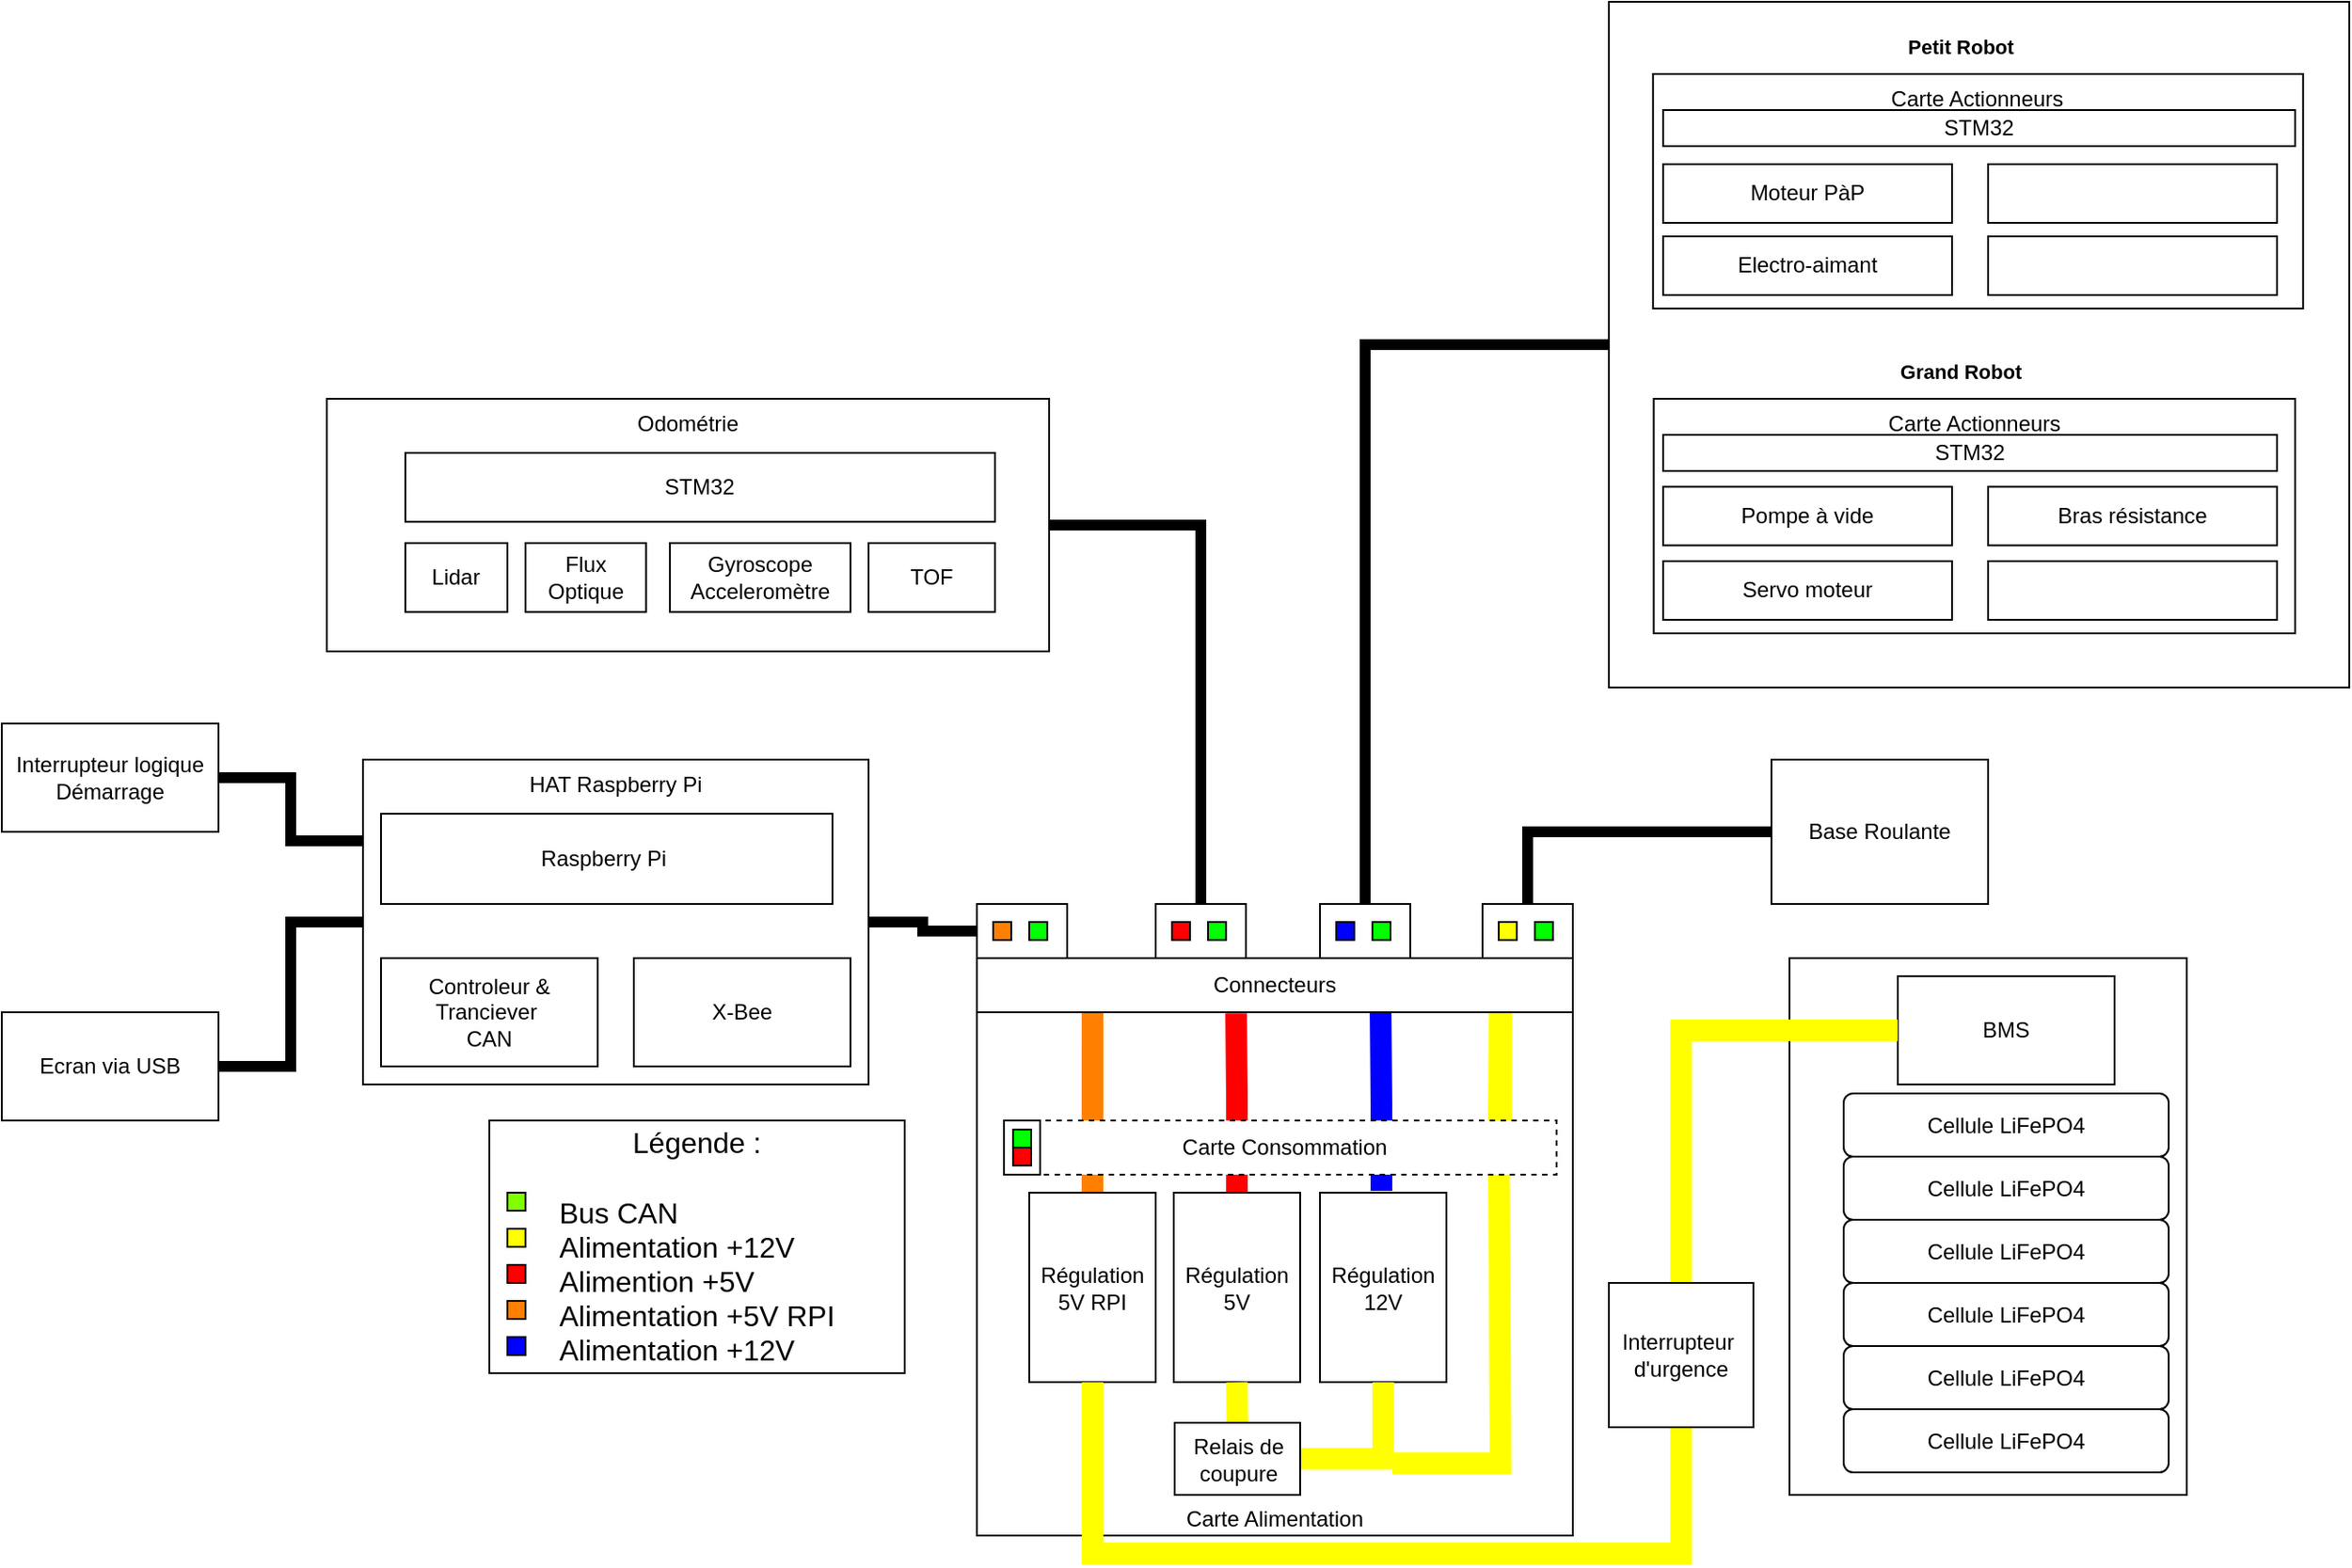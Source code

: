 <mxfile version="16.5.1" type="device"><diagram id="JpveLo8PaYovJ9PGyjTf" name="Page-1"><mxGraphModel dx="393" dy="1458" grid="1" gridSize="10" guides="1" tooltips="1" connect="1" arrows="1" fold="1" page="1" pageScale="1" pageWidth="827" pageHeight="1169" math="0" shadow="0"><root><mxCell id="0"/><mxCell id="1" parent="0"/><mxCell id="3YLXrminuR1KJF2vnNBZ-17" value="" style="rounded=0;whiteSpace=wrap;html=1;fontFamily=Helvetica;fontSize=11;fontColor=default;" parent="1" vertex="1"><mxGeometry x="1270" y="-180" width="410" height="380" as="geometry"/></mxCell><mxCell id="44TB2KRQQcfzeu8KFtdc-42" value="Carte Alimentation" style="rounded=0;whiteSpace=wrap;html=1;verticalAlign=bottom;" parent="1" vertex="1"><mxGeometry x="920" y="380" width="330" height="290" as="geometry"/></mxCell><mxCell id="-E3k1kJGh9sHyTYKa1nS-39" style="edgeStyle=orthogonalEdgeStyle;rounded=0;jumpSize=6;orthogonalLoop=1;jettySize=auto;html=1;exitX=1;exitY=0.5;exitDx=0;exitDy=0;endArrow=none;endFill=0;targetPerimeterSpacing=0;strokeColor=#000000;strokeWidth=6;entryX=0;entryY=0.5;entryDx=0;entryDy=0;" parent="1" source="44TB2KRQQcfzeu8KFtdc-1" target="-E3k1kJGh9sHyTYKa1nS-5" edge="1"><mxGeometry relative="1" as="geometry"><mxPoint x="890" y="280" as="targetPoint"/></mxGeometry></mxCell><mxCell id="7BKwCYo5F2u6xzoC-rP1-3" style="edgeStyle=orthogonalEdgeStyle;rounded=0;orthogonalLoop=1;jettySize=auto;html=1;entryX=0.435;entryY=1.021;entryDx=0;entryDy=0;entryPerimeter=0;fontColor=#000000;endArrow=none;endFill=0;strokeColor=#0000FF;strokeWidth=12;" parent="1" edge="1"><mxGeometry relative="1" as="geometry"><mxPoint x="1143.55" y="380" as="targetPoint"/><mxPoint x="1144" y="479" as="sourcePoint"/><Array as="points"><mxPoint x="1144" y="430"/></Array></mxGeometry></mxCell><mxCell id="-E3k1kJGh9sHyTYKa1nS-47" style="edgeStyle=orthogonalEdgeStyle;rounded=0;jumpSize=6;orthogonalLoop=1;jettySize=auto;html=1;exitX=0;exitY=0.5;exitDx=0;exitDy=0;entryX=0.5;entryY=0;entryDx=0;entryDy=0;endArrow=none;endFill=0;targetPerimeterSpacing=0;strokeColor=#000000;strokeWidth=6;" parent="1" source="44TB2KRQQcfzeu8KFtdc-5" target="-E3k1kJGh9sHyTYKa1nS-44" edge="1"><mxGeometry relative="1" as="geometry"/></mxCell><mxCell id="44TB2KRQQcfzeu8KFtdc-5" value="Base Roulante" style="rounded=0;whiteSpace=wrap;html=1;" parent="1" vertex="1"><mxGeometry x="1360" y="240" width="120" height="80" as="geometry"/></mxCell><mxCell id="44TB2KRQQcfzeu8KFtdc-20" value="" style="group" parent="1" vertex="1" connectable="0"><mxGeometry x="1360" y="350" width="250" height="297.5" as="geometry"/></mxCell><mxCell id="44TB2KRQQcfzeu8KFtdc-15" value="" style="rounded=0;whiteSpace=wrap;html=1;" parent="44TB2KRQQcfzeu8KFtdc-20" vertex="1"><mxGeometry x="10" width="220" height="297.5" as="geometry"/></mxCell><mxCell id="44TB2KRQQcfzeu8KFtdc-19" value="" style="group" parent="44TB2KRQQcfzeu8KFtdc-20" vertex="1" connectable="0"><mxGeometry x="40" y="75" width="200" height="222.5" as="geometry"/></mxCell><mxCell id="44TB2KRQQcfzeu8KFtdc-9" value="Cellule LiFePO4" style="rounded=1;whiteSpace=wrap;html=1;" parent="44TB2KRQQcfzeu8KFtdc-19" vertex="1"><mxGeometry y="140" width="180" height="35" as="geometry"/></mxCell><mxCell id="44TB2KRQQcfzeu8KFtdc-12" value="Cellule LiFePO4" style="rounded=1;whiteSpace=wrap;html=1;" parent="44TB2KRQQcfzeu8KFtdc-19" vertex="1"><mxGeometry y="105" width="180" height="35" as="geometry"/></mxCell><mxCell id="44TB2KRQQcfzeu8KFtdc-11" value="Cellule LiFePO4" style="rounded=1;whiteSpace=wrap;html=1;" parent="44TB2KRQQcfzeu8KFtdc-19" vertex="1"><mxGeometry y="70" width="180" height="35" as="geometry"/></mxCell><mxCell id="44TB2KRQQcfzeu8KFtdc-8" value="Cellule LiFePO4" style="rounded=1;whiteSpace=wrap;html=1;" parent="44TB2KRQQcfzeu8KFtdc-19" vertex="1"><mxGeometry y="175" width="180" height="35" as="geometry"/></mxCell><mxCell id="44TB2KRQQcfzeu8KFtdc-10" value="Cellule LiFePO4" style="rounded=1;whiteSpace=wrap;html=1;" parent="44TB2KRQQcfzeu8KFtdc-19" vertex="1"><mxGeometry y="35" width="180" height="35" as="geometry"/></mxCell><mxCell id="44TB2KRQQcfzeu8KFtdc-2" value="Cellule LiFePO4" style="rounded=1;whiteSpace=wrap;html=1;" parent="44TB2KRQQcfzeu8KFtdc-19" vertex="1"><mxGeometry width="180" height="35" as="geometry"/></mxCell><mxCell id="44TB2KRQQcfzeu8KFtdc-3" value="BMS" style="rounded=0;whiteSpace=wrap;html=1;" parent="44TB2KRQQcfzeu8KFtdc-20" vertex="1"><mxGeometry x="70" y="10" width="120" height="60" as="geometry"/></mxCell><mxCell id="44TB2KRQQcfzeu8KFtdc-40" style="edgeStyle=orthogonalEdgeStyle;rounded=0;orthogonalLoop=1;jettySize=auto;html=1;exitX=0.5;exitY=0;exitDx=0;exitDy=0;entryX=0.435;entryY=1.021;entryDx=0;entryDy=0;entryPerimeter=0;fontColor=#000000;endArrow=none;endFill=0;strokeColor=#FF0000;strokeWidth=12;" parent="1" source="44TB2KRQQcfzeu8KFtdc-25" target="-E3k1kJGh9sHyTYKa1nS-4" edge="1"><mxGeometry relative="1" as="geometry"><mxPoint x="1063.92" y="451.76" as="targetPoint"/></mxGeometry></mxCell><mxCell id="44TB2KRQQcfzeu8KFtdc-25" value="Régulation 5V" style="whiteSpace=wrap;html=1;rounded=0;" parent="1" vertex="1"><mxGeometry x="1029" y="480" width="70" height="105" as="geometry"/></mxCell><mxCell id="44TB2KRQQcfzeu8KFtdc-39" style="edgeStyle=orthogonalEdgeStyle;rounded=0;orthogonalLoop=1;jettySize=auto;html=1;exitX=0.5;exitY=0;exitDx=0;exitDy=0;fontColor=#000000;endArrow=none;endFill=0;strokeColor=#FF8000;strokeWidth=12;entryX=0.194;entryY=0.982;entryDx=0;entryDy=0;entryPerimeter=0;" parent="1" source="44TB2KRQQcfzeu8KFtdc-26" target="-E3k1kJGh9sHyTYKa1nS-4" edge="1"><mxGeometry relative="1" as="geometry"><mxPoint x="984" y="410" as="targetPoint"/><Array as="points"/></mxGeometry></mxCell><mxCell id="44TB2KRQQcfzeu8KFtdc-26" value="Régulation 5V RPI" style="whiteSpace=wrap;html=1;rounded=0;" parent="1" vertex="1"><mxGeometry x="949" y="480" width="70" height="105" as="geometry"/></mxCell><mxCell id="44TB2KRQQcfzeu8KFtdc-41" style="edgeStyle=orthogonalEdgeStyle;rounded=0;orthogonalLoop=1;jettySize=auto;html=1;fontColor=#000000;endArrow=none;endFill=0;strokeColor=#FFFF00;strokeWidth=12;" parent="1" edge="1" source="44TB2KRQQcfzeu8KFtdc-42"><mxGeometry relative="1" as="geometry"><mxPoint x="1209" y="451" as="targetPoint"/><Array as="points"/><mxPoint x="1209" y="530" as="sourcePoint"/></mxGeometry></mxCell><mxCell id="44TB2KRQQcfzeu8KFtdc-46" value="" style="group" parent="1" vertex="1" connectable="0"><mxGeometry x="560" y="40" width="400" height="140" as="geometry"/></mxCell><mxCell id="44TB2KRQQcfzeu8KFtdc-43" value="Odométrie" style="whiteSpace=wrap;html=1;rounded=0;verticalAlign=top;" parent="44TB2KRQQcfzeu8KFtdc-46" vertex="1"><mxGeometry width="400" height="140" as="geometry"/></mxCell><mxCell id="44TB2KRQQcfzeu8KFtdc-45" value="STM32" style="whiteSpace=wrap;html=1;" parent="44TB2KRQQcfzeu8KFtdc-46" vertex="1"><mxGeometry x="43.48" y="30" width="326.52" height="38.18" as="geometry"/></mxCell><mxCell id="44TB2KRQQcfzeu8KFtdc-7" value="Lidar" style="whiteSpace=wrap;html=1;" parent="44TB2KRQQcfzeu8KFtdc-46" vertex="1"><mxGeometry x="43.47" y="80" width="56.53" height="38.18" as="geometry"/></mxCell><mxCell id="sxm1cGQrSlPdfJ-QPMVX-22" value="Flux&lt;br&gt;Optique" style="whiteSpace=wrap;html=1;" parent="44TB2KRQQcfzeu8KFtdc-46" vertex="1"><mxGeometry x="110" y="80" width="66.78" height="38.18" as="geometry"/></mxCell><mxCell id="sxm1cGQrSlPdfJ-QPMVX-23" value="Gyroscope&lt;br&gt;Acceleromètre" style="whiteSpace=wrap;html=1;" parent="44TB2KRQQcfzeu8KFtdc-46" vertex="1"><mxGeometry x="190" y="80" width="100" height="38.18" as="geometry"/></mxCell><mxCell id="3YLXrminuR1KJF2vnNBZ-18" value="TOF" style="whiteSpace=wrap;html=1;" parent="44TB2KRQQcfzeu8KFtdc-46" vertex="1"><mxGeometry x="300" y="80" width="70" height="38.18" as="geometry"/></mxCell><mxCell id="44TB2KRQQcfzeu8KFtdc-59" style="edgeStyle=orthogonalEdgeStyle;rounded=0;orthogonalLoop=1;jettySize=auto;html=1;exitX=0;exitY=0.5;exitDx=0;exitDy=0;fontColor=#000000;endArrow=none;endFill=0;strokeColor=#FFFF00;strokeWidth=12;" parent="1" source="44TB2KRQQcfzeu8KFtdc-3" target="sxm1cGQrSlPdfJ-QPMVX-1" edge="1"><mxGeometry relative="1" as="geometry"><mxPoint x="1210" y="540" as="targetPoint"/><Array as="points"><mxPoint x="1310" y="390"/></Array></mxGeometry></mxCell><mxCell id="-E3k1kJGh9sHyTYKa1nS-3" style="edgeStyle=orthogonalEdgeStyle;rounded=0;orthogonalLoop=1;jettySize=auto;html=1;exitX=0.898;exitY=0.044;exitDx=0;exitDy=0;fontColor=#000000;endArrow=none;endFill=0;strokeColor=#FFFF00;strokeWidth=12;entryX=0.88;entryY=1.003;entryDx=0;entryDy=0;entryPerimeter=0;exitPerimeter=0;" parent="1" source="44TB2KRQQcfzeu8KFtdc-4" target="-E3k1kJGh9sHyTYKa1nS-4" edge="1"><mxGeometry relative="1" as="geometry"><mxPoint x="1210.0" y="420" as="sourcePoint"/><mxPoint x="1210" y="390" as="targetPoint"/></mxGeometry></mxCell><mxCell id="-E3k1kJGh9sHyTYKa1nS-4" value="Connecteurs" style="whiteSpace=wrap;html=1;" parent="1" vertex="1"><mxGeometry x="920" y="350" width="330" height="30" as="geometry"/></mxCell><mxCell id="-E3k1kJGh9sHyTYKa1nS-9" value="" style="group;fillColor=none;" parent="1" vertex="1" connectable="0"><mxGeometry x="920" y="320" width="50" height="30" as="geometry"/></mxCell><mxCell id="-E3k1kJGh9sHyTYKa1nS-5" value="" style="rounded=0;whiteSpace=wrap;html=1;" parent="-E3k1kJGh9sHyTYKa1nS-9" vertex="1"><mxGeometry width="50" height="30" as="geometry"/></mxCell><mxCell id="-E3k1kJGh9sHyTYKa1nS-7" value="" style="rounded=0;whiteSpace=wrap;html=1;fillColor=#00FF00;" parent="-E3k1kJGh9sHyTYKa1nS-9" vertex="1"><mxGeometry x="29" y="10" width="10" height="10" as="geometry"/></mxCell><mxCell id="-E3k1kJGh9sHyTYKa1nS-8" value="" style="rounded=0;whiteSpace=wrap;html=1;fillColor=#FF8000;" parent="-E3k1kJGh9sHyTYKa1nS-9" vertex="1"><mxGeometry x="9" y="10" width="10" height="10" as="geometry"/></mxCell><mxCell id="-E3k1kJGh9sHyTYKa1nS-10" value="" style="group;fillColor=none;" parent="1" vertex="1" connectable="0"><mxGeometry x="1019" y="320" width="50" height="30" as="geometry"/></mxCell><mxCell id="-E3k1kJGh9sHyTYKa1nS-11" value="" style="rounded=0;whiteSpace=wrap;html=1;" parent="-E3k1kJGh9sHyTYKa1nS-10" vertex="1"><mxGeometry width="50" height="30" as="geometry"/></mxCell><mxCell id="-E3k1kJGh9sHyTYKa1nS-12" value="" style="rounded=0;whiteSpace=wrap;html=1;fillColor=#00FF00;" parent="-E3k1kJGh9sHyTYKa1nS-10" vertex="1"><mxGeometry x="29" y="10" width="10" height="10" as="geometry"/></mxCell><mxCell id="-E3k1kJGh9sHyTYKa1nS-13" value="" style="rounded=0;whiteSpace=wrap;html=1;fillColor=#FF0000;" parent="-E3k1kJGh9sHyTYKa1nS-10" vertex="1"><mxGeometry x="9" y="10" width="10" height="10" as="geometry"/></mxCell><mxCell id="-E3k1kJGh9sHyTYKa1nS-40" style="edgeStyle=orthogonalEdgeStyle;rounded=0;jumpSize=6;orthogonalLoop=1;jettySize=auto;html=1;exitX=1;exitY=0.5;exitDx=0;exitDy=0;entryX=0.5;entryY=0;entryDx=0;entryDy=0;endArrow=none;endFill=0;targetPerimeterSpacing=0;strokeColor=#000000;strokeWidth=6;" parent="1" source="44TB2KRQQcfzeu8KFtdc-43" target="-E3k1kJGh9sHyTYKa1nS-11" edge="1"><mxGeometry relative="1" as="geometry"/></mxCell><mxCell id="-E3k1kJGh9sHyTYKa1nS-43" value="" style="group;fillColor=none;" parent="1" vertex="1" connectable="0"><mxGeometry x="1200" y="320" width="50" height="30" as="geometry"/></mxCell><mxCell id="-E3k1kJGh9sHyTYKa1nS-44" value="" style="rounded=0;whiteSpace=wrap;html=1;" parent="-E3k1kJGh9sHyTYKa1nS-43" vertex="1"><mxGeometry width="50" height="30" as="geometry"/></mxCell><mxCell id="-E3k1kJGh9sHyTYKa1nS-45" value="" style="rounded=0;whiteSpace=wrap;html=1;fillColor=#00FF00;" parent="-E3k1kJGh9sHyTYKa1nS-43" vertex="1"><mxGeometry x="29" y="10" width="10" height="10" as="geometry"/></mxCell><mxCell id="-E3k1kJGh9sHyTYKa1nS-46" value="" style="rounded=0;whiteSpace=wrap;html=1;fillColor=#FFFF00;" parent="-E3k1kJGh9sHyTYKa1nS-43" vertex="1"><mxGeometry x="9" y="10" width="10" height="10" as="geometry"/></mxCell><mxCell id="-E3k1kJGh9sHyTYKa1nS-48" style="edgeStyle=orthogonalEdgeStyle;rounded=0;jumpSize=6;orthogonalLoop=1;jettySize=auto;html=1;exitX=0;exitY=0.5;exitDx=0;exitDy=0;endArrow=none;endFill=0;targetPerimeterSpacing=0;strokeColor=#000000;strokeWidth=6;entryX=0.5;entryY=0;entryDx=0;entryDy=0;" parent="1" source="3YLXrminuR1KJF2vnNBZ-17" target="7BKwCYo5F2u6xzoC-rP1-7" edge="1"><mxGeometry relative="1" as="geometry"><mxPoint x="1134" y="290" as="targetPoint"/></mxGeometry></mxCell><mxCell id="-E3k1kJGh9sHyTYKa1nS-54" value="" style="group;fontColor=#000000;" parent="1" vertex="1" connectable="0"><mxGeometry x="650" y="440" width="230" height="130" as="geometry"/></mxCell><mxCell id="-E3k1kJGh9sHyTYKa1nS-49" value="&lt;font style=&quot;font-size: 16px&quot;&gt;Légende :&lt;br style=&quot;font-size: 16px&quot;&gt;&lt;br style=&quot;font-size: 16px&quot;&gt;&lt;/font&gt;&lt;div style=&quot;text-align: left ; font-size: 16px&quot;&gt;&lt;span style=&quot;font-size: 16px&quot;&gt;&lt;font style=&quot;font-size: 16px&quot;&gt;Bus CAN&lt;/font&gt;&lt;/span&gt;&lt;/div&gt;&lt;font style=&quot;font-size: 16px&quot;&gt;&lt;div style=&quot;text-align: left ; font-size: 16px&quot;&gt;&lt;span style=&quot;font-size: 16px&quot;&gt;Alimentation +12V&lt;/span&gt;&lt;/div&gt;&lt;div style=&quot;text-align: left ; font-size: 16px&quot;&gt;&lt;span style=&quot;font-size: 16px&quot;&gt;Alimention +5V&lt;/span&gt;&lt;/div&gt;&lt;div style=&quot;text-align: left ; font-size: 16px&quot;&gt;Alimentation +5V RPI&lt;/div&gt;&lt;div style=&quot;text-align: left ; font-size: 16px&quot;&gt;Alimentation +12V&lt;/div&gt;&lt;/font&gt;" style="rounded=0;whiteSpace=wrap;html=1;fontSize=16;" parent="-E3k1kJGh9sHyTYKa1nS-54" vertex="1"><mxGeometry width="230" height="140" as="geometry"/></mxCell><mxCell id="-E3k1kJGh9sHyTYKa1nS-50" value="" style="rounded=0;whiteSpace=wrap;html=1;fillColor=#80FF00;" parent="-E3k1kJGh9sHyTYKa1nS-54" vertex="1"><mxGeometry x="10" y="40" width="10" height="10" as="geometry"/></mxCell><mxCell id="-E3k1kJGh9sHyTYKa1nS-51" value="" style="rounded=0;whiteSpace=wrap;html=1;fillColor=#FFFF00;" parent="-E3k1kJGh9sHyTYKa1nS-54" vertex="1"><mxGeometry x="10" y="60" width="10" height="10" as="geometry"/></mxCell><mxCell id="-E3k1kJGh9sHyTYKa1nS-52" value="" style="rounded=0;whiteSpace=wrap;html=1;fillColor=#FF8000;" parent="-E3k1kJGh9sHyTYKa1nS-54" vertex="1"><mxGeometry x="10" y="100" width="10" height="10" as="geometry"/></mxCell><mxCell id="-E3k1kJGh9sHyTYKa1nS-53" value="" style="rounded=0;whiteSpace=wrap;html=1;fillColor=#FF0000;" parent="-E3k1kJGh9sHyTYKa1nS-54" vertex="1"><mxGeometry x="10" y="80" width="10" height="10" as="geometry"/></mxCell><mxCell id="7BKwCYo5F2u6xzoC-rP1-5" value="" style="rounded=0;whiteSpace=wrap;html=1;fillColor=#0000FF;" parent="-E3k1kJGh9sHyTYKa1nS-54" vertex="1"><mxGeometry x="10" y="120" width="10" height="10" as="geometry"/></mxCell><mxCell id="ejgdBeEjGK2QCuLSDI6G-6" style="edgeStyle=orthogonalEdgeStyle;shape=connector;rounded=0;orthogonalLoop=1;jettySize=auto;html=1;exitX=0.894;exitY=0.961;exitDx=0;exitDy=0;labelBackgroundColor=default;fontFamily=Helvetica;fontSize=11;fontColor=default;endArrow=none;endFill=0;strokeColor=#FFFF00;strokeWidth=12;exitPerimeter=0;" edge="1" parent="1" source="44TB2KRQQcfzeu8KFtdc-4"><mxGeometry relative="1" as="geometry"><mxPoint x="1150" y="630" as="targetPoint"/><Array as="points"><mxPoint x="1209" y="470"/><mxPoint x="1210" y="470"/><mxPoint x="1210" y="630"/></Array></mxGeometry></mxCell><mxCell id="44TB2KRQQcfzeu8KFtdc-4" value="Carte Consommation" style="rounded=0;whiteSpace=wrap;html=1;dashed=1;" parent="1" vertex="1"><mxGeometry x="940" y="440" width="301" height="30" as="geometry"/></mxCell><mxCell id="-E3k1kJGh9sHyTYKa1nS-63" value="" style="group" parent="1" vertex="1" connectable="0"><mxGeometry x="935" y="440" width="20" height="30" as="geometry"/></mxCell><mxCell id="-E3k1kJGh9sHyTYKa1nS-58" value="" style="rounded=0;whiteSpace=wrap;html=1;rotation=-90;" parent="-E3k1kJGh9sHyTYKa1nS-63" vertex="1"><mxGeometry x="-5" y="5" width="30" height="20" as="geometry"/></mxCell><mxCell id="-E3k1kJGh9sHyTYKa1nS-59" value="" style="rounded=0;whiteSpace=wrap;html=1;fillColor=#00FF00;rotation=-90;" parent="-E3k1kJGh9sHyTYKa1nS-63" vertex="1"><mxGeometry x="5" y="5" width="10" height="10" as="geometry"/></mxCell><mxCell id="-E3k1kJGh9sHyTYKa1nS-60" value="" style="rounded=0;whiteSpace=wrap;html=1;fillColor=#FF0000;rotation=-90;" parent="-E3k1kJGh9sHyTYKa1nS-63" vertex="1"><mxGeometry x="5" y="15" width="10" height="10" as="geometry"/></mxCell><mxCell id="7BKwCYo5F2u6xzoC-rP1-2" value="Régulation 12V" style="whiteSpace=wrap;html=1;rounded=0;" parent="1" vertex="1"><mxGeometry x="1110" y="480" width="70" height="105" as="geometry"/></mxCell><mxCell id="7BKwCYo5F2u6xzoC-rP1-6" value="" style="group;fillColor=none;" parent="1" vertex="1" connectable="0"><mxGeometry x="1110" y="320" width="50" height="30" as="geometry"/></mxCell><mxCell id="7BKwCYo5F2u6xzoC-rP1-7" value="" style="rounded=0;whiteSpace=wrap;html=1;" parent="7BKwCYo5F2u6xzoC-rP1-6" vertex="1"><mxGeometry width="50" height="30" as="geometry"/></mxCell><mxCell id="7BKwCYo5F2u6xzoC-rP1-8" value="" style="rounded=0;whiteSpace=wrap;html=1;fillColor=#00FF00;" parent="7BKwCYo5F2u6xzoC-rP1-6" vertex="1"><mxGeometry x="29" y="10" width="10" height="10" as="geometry"/></mxCell><mxCell id="7BKwCYo5F2u6xzoC-rP1-9" value="" style="rounded=0;whiteSpace=wrap;html=1;fillColor=#0000FF;" parent="7BKwCYo5F2u6xzoC-rP1-6" vertex="1"><mxGeometry x="9" y="10" width="10" height="10" as="geometry"/></mxCell><mxCell id="u4MHSRJe8l4s6vNli1uG-5" value="" style="group" parent="1" vertex="1" connectable="0"><mxGeometry x="580" y="240" width="280" height="180" as="geometry"/></mxCell><mxCell id="44TB2KRQQcfzeu8KFtdc-1" value="HAT Raspberry Pi" style="rounded=0;whiteSpace=wrap;html=1;verticalAlign=top;" parent="u4MHSRJe8l4s6vNli1uG-5" vertex="1"><mxGeometry width="280" height="180" as="geometry"/></mxCell><mxCell id="u4MHSRJe8l4s6vNli1uG-1" value="Raspberry Pi&amp;nbsp;" style="rounded=0;whiteSpace=wrap;html=1;" parent="u4MHSRJe8l4s6vNli1uG-5" vertex="1"><mxGeometry x="10" y="30" width="250" height="50" as="geometry"/></mxCell><mxCell id="u4MHSRJe8l4s6vNli1uG-2" value="Controleur &amp;amp; Tranciever&amp;nbsp;&lt;br&gt;CAN" style="rounded=0;whiteSpace=wrap;html=1;" parent="u4MHSRJe8l4s6vNli1uG-5" vertex="1"><mxGeometry x="10" y="110" width="120" height="60" as="geometry"/></mxCell><mxCell id="u4MHSRJe8l4s6vNli1uG-3" value="X-Bee" style="rounded=0;whiteSpace=wrap;html=1;" parent="u4MHSRJe8l4s6vNli1uG-5" vertex="1"><mxGeometry x="150" y="110" width="120" height="60" as="geometry"/></mxCell><mxCell id="sxm1cGQrSlPdfJ-QPMVX-17" style="edgeStyle=orthogonalEdgeStyle;rounded=0;orthogonalLoop=1;jettySize=auto;html=1;exitX=0.5;exitY=1;exitDx=0;exitDy=0;endArrow=none;endFill=0;strokeColor=#FFFF00;strokeWidth=12;entryX=0.5;entryY=1;entryDx=0;entryDy=0;" parent="1" source="sxm1cGQrSlPdfJ-QPMVX-1" edge="1" target="44TB2KRQQcfzeu8KFtdc-26"><mxGeometry relative="1" as="geometry"><mxPoint x="1020" y="620" as="targetPoint"/><Array as="points"><mxPoint x="1310" y="680"/><mxPoint x="984" y="680"/></Array></mxGeometry></mxCell><mxCell id="sxm1cGQrSlPdfJ-QPMVX-1" value="Interrupteur&amp;nbsp;&lt;br&gt;d'urgence" style="whiteSpace=wrap;html=1;aspect=fixed;" parent="1" vertex="1"><mxGeometry x="1270" y="530" width="80" height="80" as="geometry"/></mxCell><mxCell id="sxm1cGQrSlPdfJ-QPMVX-13" style="edgeStyle=orthogonalEdgeStyle;rounded=0;orthogonalLoop=1;jettySize=auto;html=1;exitX=0.5;exitY=0;exitDx=0;exitDy=0;entryX=0.5;entryY=1;entryDx=0;entryDy=0;endArrow=none;endFill=0;strokeWidth=12;strokeColor=#FFFF00;startArrow=none;" parent="1" source="ejgdBeEjGK2QCuLSDI6G-1" target="44TB2KRQQcfzeu8KFtdc-25" edge="1"><mxGeometry relative="1" as="geometry"><mxPoint x="1150.0" y="620" as="sourcePoint"/></mxGeometry></mxCell><mxCell id="sxm1cGQrSlPdfJ-QPMVX-21" style="edgeStyle=orthogonalEdgeStyle;shape=connector;rounded=0;jumpSize=6;orthogonalLoop=1;jettySize=auto;html=1;exitX=1;exitY=0.5;exitDx=0;exitDy=0;entryX=0;entryY=0.25;entryDx=0;entryDy=0;labelBackgroundColor=default;fontFamily=Helvetica;fontSize=11;fontColor=default;endArrow=none;endFill=0;targetPerimeterSpacing=0;strokeColor=#000000;strokeWidth=6;" parent="1" source="sxm1cGQrSlPdfJ-QPMVX-18" target="44TB2KRQQcfzeu8KFtdc-1" edge="1"><mxGeometry relative="1" as="geometry"><Array as="points"><mxPoint x="540" y="250"/><mxPoint x="540" y="285"/></Array></mxGeometry></mxCell><mxCell id="sxm1cGQrSlPdfJ-QPMVX-18" value="Interrupteur logique&lt;br&gt;Démarrage" style="rounded=0;whiteSpace=wrap;html=1;" parent="1" vertex="1"><mxGeometry x="380" y="220" width="120" height="60" as="geometry"/></mxCell><mxCell id="3YLXrminuR1KJF2vnNBZ-8" value="" style="group" parent="1" vertex="1" connectable="0"><mxGeometry x="1280" y="-180" width="374.4" height="180" as="geometry"/></mxCell><mxCell id="44TB2KRQQcfzeu8KFtdc-63" value="" style="group" parent="3YLXrminuR1KJF2vnNBZ-8" vertex="1" connectable="0"><mxGeometry y="40" width="374.4" height="140" as="geometry"/></mxCell><mxCell id="44TB2KRQQcfzeu8KFtdc-60" value="Carte Actionneurs" style="rounded=0;whiteSpace=wrap;html=1;verticalAlign=top;" parent="44TB2KRQQcfzeu8KFtdc-63" vertex="1"><mxGeometry x="14.4" width="360" height="130" as="geometry"/></mxCell><mxCell id="44TB2KRQQcfzeu8KFtdc-61" value="STM32" style="whiteSpace=wrap;html=1;rounded=0;verticalAlign=middle;labelBackgroundColor=default;" parent="44TB2KRQQcfzeu8KFtdc-63" vertex="1"><mxGeometry x="20" y="20" width="350" height="20" as="geometry"/></mxCell><mxCell id="3YLXrminuR1KJF2vnNBZ-12" value="Moteur PàP" style="whiteSpace=wrap;html=1;rounded=0;verticalAlign=middle;labelBackgroundColor=default;" parent="44TB2KRQQcfzeu8KFtdc-63" vertex="1"><mxGeometry x="20" y="50" width="160" height="32.5" as="geometry"/></mxCell><mxCell id="3YLXrminuR1KJF2vnNBZ-13" value="Electro-aimant" style="whiteSpace=wrap;html=1;rounded=0;verticalAlign=middle;labelBackgroundColor=default;" parent="44TB2KRQQcfzeu8KFtdc-63" vertex="1"><mxGeometry x="20" y="90" width="160" height="32.5" as="geometry"/></mxCell><mxCell id="3YLXrminuR1KJF2vnNBZ-14" value="" style="whiteSpace=wrap;html=1;rounded=0;verticalAlign=middle;labelBackgroundColor=default;" parent="44TB2KRQQcfzeu8KFtdc-63" vertex="1"><mxGeometry x="200" y="50" width="160" height="32.5" as="geometry"/></mxCell><mxCell id="3YLXrminuR1KJF2vnNBZ-15" value="" style="whiteSpace=wrap;html=1;rounded=0;verticalAlign=middle;labelBackgroundColor=default;" parent="44TB2KRQQcfzeu8KFtdc-63" vertex="1"><mxGeometry x="200" y="90" width="160" height="32.5" as="geometry"/></mxCell><mxCell id="3YLXrminuR1KJF2vnNBZ-6" value="&lt;b&gt;Petit Robot&lt;/b&gt;" style="text;html=1;strokeColor=none;fillColor=none;align=center;verticalAlign=middle;whiteSpace=wrap;rounded=0;fontFamily=Helvetica;fontSize=11;fontColor=default;" parent="3YLXrminuR1KJF2vnNBZ-8" vertex="1"><mxGeometry x="140" y="10" width="90" height="30" as="geometry"/></mxCell><mxCell id="3YLXrminuR1KJF2vnNBZ-9" value="" style="group" parent="1" vertex="1" connectable="0"><mxGeometry x="1280" y="10" width="370" height="160" as="geometry"/></mxCell><mxCell id="3YLXrminuR1KJF2vnNBZ-1" value="" style="group" parent="3YLXrminuR1KJF2vnNBZ-9" vertex="1" connectable="0"><mxGeometry y="30" width="370" height="130" as="geometry"/></mxCell><mxCell id="3YLXrminuR1KJF2vnNBZ-2" value="Carte Actionneurs" style="rounded=0;whiteSpace=wrap;html=1;verticalAlign=top;" parent="3YLXrminuR1KJF2vnNBZ-1" vertex="1"><mxGeometry x="14.8" width="355.2" height="130" as="geometry"/></mxCell><mxCell id="3YLXrminuR1KJF2vnNBZ-3" value="STM32" style="whiteSpace=wrap;html=1;rounded=0;verticalAlign=middle;labelBackgroundColor=default;" parent="3YLXrminuR1KJF2vnNBZ-1" vertex="1"><mxGeometry x="20" y="20" width="340" height="20" as="geometry"/></mxCell><mxCell id="3YLXrminuR1KJF2vnNBZ-4" value="Pompe à vide" style="whiteSpace=wrap;html=1;rounded=0;verticalAlign=middle;labelBackgroundColor=default;" parent="3YLXrminuR1KJF2vnNBZ-1" vertex="1"><mxGeometry x="20" y="48.75" width="160" height="32.5" as="geometry"/></mxCell><mxCell id="3YLXrminuR1KJF2vnNBZ-10" value="Servo moteur" style="whiteSpace=wrap;html=1;rounded=0;verticalAlign=middle;labelBackgroundColor=default;" parent="3YLXrminuR1KJF2vnNBZ-1" vertex="1"><mxGeometry x="20" y="90" width="160" height="32.5" as="geometry"/></mxCell><mxCell id="3YLXrminuR1KJF2vnNBZ-11" value="Bras résistance" style="whiteSpace=wrap;html=1;rounded=0;verticalAlign=middle;labelBackgroundColor=default;" parent="3YLXrminuR1KJF2vnNBZ-1" vertex="1"><mxGeometry x="200" y="48.75" width="160" height="32.5" as="geometry"/></mxCell><mxCell id="3YLXrminuR1KJF2vnNBZ-16" value="" style="whiteSpace=wrap;html=1;rounded=0;verticalAlign=middle;labelBackgroundColor=default;" parent="3YLXrminuR1KJF2vnNBZ-1" vertex="1"><mxGeometry x="200" y="90" width="160" height="32.5" as="geometry"/></mxCell><mxCell id="3YLXrminuR1KJF2vnNBZ-7" value="&lt;b&gt;Grand Robot&lt;/b&gt;" style="text;html=1;strokeColor=none;fillColor=none;align=center;verticalAlign=middle;whiteSpace=wrap;rounded=0;fontFamily=Helvetica;fontSize=11;fontColor=default;" parent="3YLXrminuR1KJF2vnNBZ-9" vertex="1"><mxGeometry x="140" width="90" height="30" as="geometry"/></mxCell><mxCell id="3YLXrminuR1KJF2vnNBZ-20" style="edgeStyle=orthogonalEdgeStyle;shape=connector;rounded=0;jumpSize=6;orthogonalLoop=1;jettySize=auto;html=1;exitX=1;exitY=0.5;exitDx=0;exitDy=0;entryX=0;entryY=0.5;entryDx=0;entryDy=0;labelBackgroundColor=default;fontFamily=Helvetica;fontSize=11;fontColor=default;endArrow=none;endFill=0;targetPerimeterSpacing=0;strokeColor=#000000;strokeWidth=6;" parent="1" source="3YLXrminuR1KJF2vnNBZ-19" target="44TB2KRQQcfzeu8KFtdc-1" edge="1"><mxGeometry relative="1" as="geometry"/></mxCell><mxCell id="3YLXrminuR1KJF2vnNBZ-19" value="Ecran via USB" style="rounded=0;whiteSpace=wrap;html=1;" parent="1" vertex="1"><mxGeometry x="380" y="380" width="120" height="60" as="geometry"/></mxCell><mxCell id="ejgdBeEjGK2QCuLSDI6G-4" style="edgeStyle=orthogonalEdgeStyle;shape=connector;rounded=0;orthogonalLoop=1;jettySize=auto;html=1;exitX=1;exitY=0.5;exitDx=0;exitDy=0;entryX=0.5;entryY=1;entryDx=0;entryDy=0;labelBackgroundColor=default;fontFamily=Helvetica;fontSize=11;fontColor=default;endArrow=none;endFill=0;strokeColor=#FFFF00;strokeWidth=12;" edge="1" parent="1" source="ejgdBeEjGK2QCuLSDI6G-1" target="7BKwCYo5F2u6xzoC-rP1-2"><mxGeometry relative="1" as="geometry"/></mxCell><mxCell id="ejgdBeEjGK2QCuLSDI6G-1" value="Relais de coupure" style="rounded=0;whiteSpace=wrap;html=1;" vertex="1" parent="1"><mxGeometry x="1029.5" y="607.5" width="69.5" height="40" as="geometry"/></mxCell></root></mxGraphModel></diagram></mxfile>